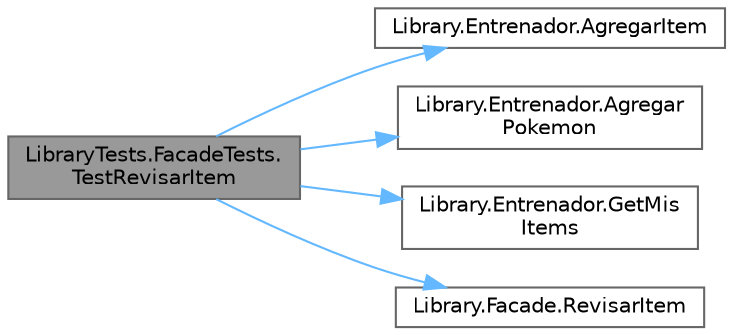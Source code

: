 digraph "LibraryTests.FacadeTests.TestRevisarItem"
{
 // INTERACTIVE_SVG=YES
 // LATEX_PDF_SIZE
  bgcolor="transparent";
  edge [fontname=Helvetica,fontsize=10,labelfontname=Helvetica,labelfontsize=10];
  node [fontname=Helvetica,fontsize=10,shape=box,height=0.2,width=0.4];
  rankdir="LR";
  Node1 [id="Node000001",label="LibraryTests.FacadeTests.\lTestRevisarItem",height=0.2,width=0.4,color="gray40", fillcolor="grey60", style="filled", fontcolor="black",tooltip="Este test comprueba que se pueda revisar correctamente si un jugador tiene permitido usar un item."];
  Node1 -> Node2 [id="edge1_Node000001_Node000002",color="steelblue1",style="solid",tooltip=" "];
  Node2 [id="Node000002",label="Library.Entrenador.AgregarItem",height=0.2,width=0.4,color="grey40", fillcolor="white", style="filled",URL="$classLibrary_1_1Entrenador.html#ac8cb916ce72653e7be730ad61f85a46d",tooltip="Agrega un item al catálogo del entrenador."];
  Node1 -> Node3 [id="edge2_Node000001_Node000003",color="steelblue1",style="solid",tooltip=" "];
  Node3 [id="Node000003",label="Library.Entrenador.Agregar\lPokemon",height=0.2,width=0.4,color="grey40", fillcolor="white", style="filled",URL="$classLibrary_1_1Entrenador.html#a1c36ee3384dbf4e27738cac2b4714c8f",tooltip="Agrega un Pokémon al catálogo del entrenador."];
  Node1 -> Node4 [id="edge3_Node000001_Node000004",color="steelblue1",style="solid",tooltip=" "];
  Node4 [id="Node000004",label="Library.Entrenador.GetMis\lItems",height=0.2,width=0.4,color="grey40", fillcolor="white", style="filled",URL="$classLibrary_1_1Entrenador.html#a6ab02b9dc377df32c7ccd5367bc2a8d8",tooltip="Devuelve la lista de items del entrenador."];
  Node1 -> Node5 [id="edge4_Node000001_Node000005",color="steelblue1",style="solid",tooltip=" "];
  Node5 [id="Node000005",label="Library.Facade.RevisarItem",height=0.2,width=0.4,color="grey40", fillcolor="white", style="filled",URL="$classLibrary_1_1Facade.html#aee1b35ff604b85e77ac9cdea4f6f857c",tooltip="Valida el item."];
}
